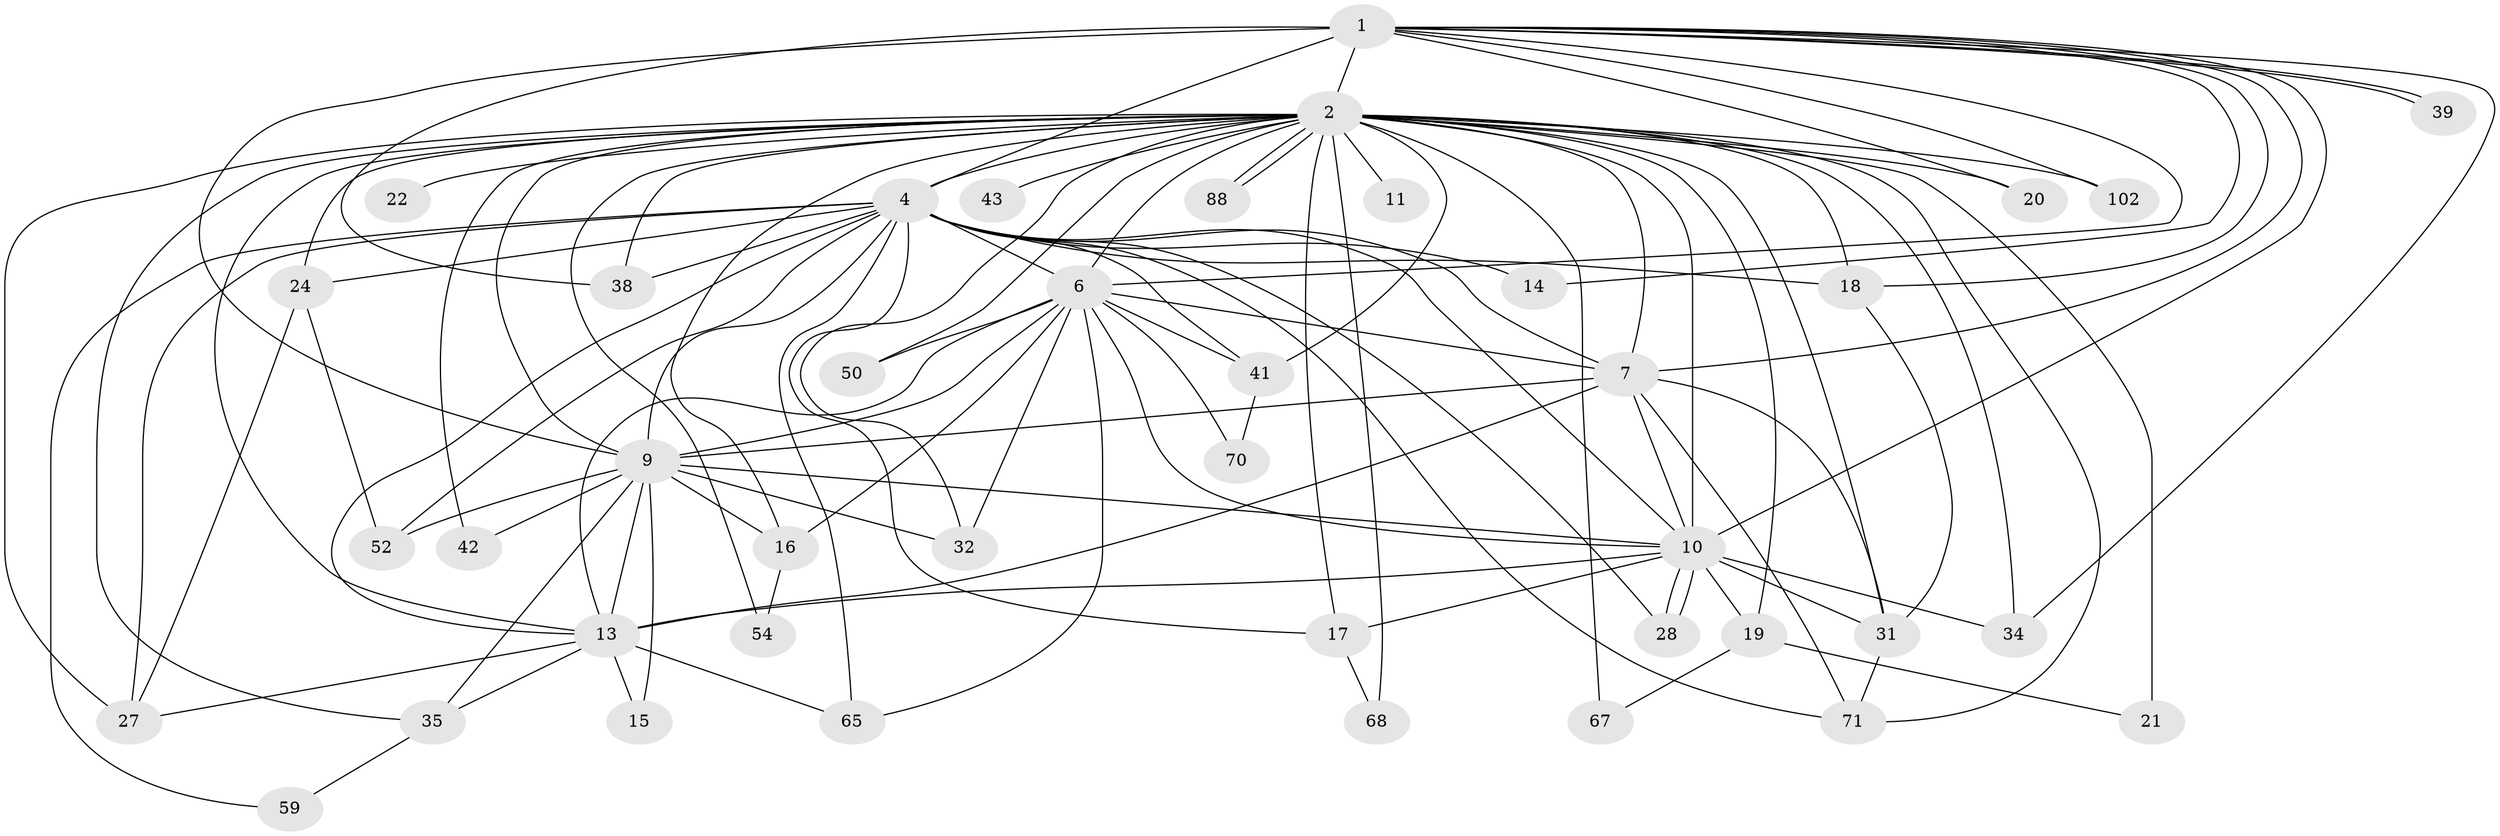 // original degree distribution, {20: 0.019417475728155338, 24: 0.019417475728155338, 25: 0.009708737864077669, 18: 0.019417475728155338, 19: 0.019417475728155338, 16: 0.009708737864077669, 2: 0.5145631067961165, 7: 0.019417475728155338, 5: 0.04854368932038835, 4: 0.11650485436893204, 3: 0.1941747572815534, 6: 0.009708737864077669}
// Generated by graph-tools (version 1.1) at 2025/17/03/04/25 18:17:26]
// undirected, 41 vertices, 107 edges
graph export_dot {
graph [start="1"]
  node [color=gray90,style=filled];
  1;
  2 [super="+3+8+96"];
  4 [super="+77"];
  6 [super="+60+74+98"];
  7;
  9 [super="+23"];
  10 [super="+80+44+40+49+46"];
  11;
  13 [super="+33+26+37"];
  14;
  15;
  16 [super="+82+61"];
  17;
  18 [super="+25"];
  19;
  20 [super="+103"];
  21 [super="+30"];
  22;
  24 [super="+76"];
  27 [super="+55"];
  28 [super="+79"];
  31 [super="+92+53+66"];
  32;
  34 [super="+57"];
  35 [super="+72"];
  38 [super="+56"];
  39;
  41 [super="+58"];
  42;
  43;
  50;
  52 [super="+78"];
  54;
  59;
  65;
  67 [super="+99"];
  68;
  70;
  71;
  88;
  102;
  1 -- 2 [weight=6];
  1 -- 4 [weight=2];
  1 -- 6;
  1 -- 7;
  1 -- 9;
  1 -- 10;
  1 -- 14;
  1 -- 18;
  1 -- 38;
  1 -- 39;
  1 -- 39;
  1 -- 102;
  1 -- 20;
  1 -- 34;
  2 -- 4 [weight=6];
  2 -- 6 [weight=6];
  2 -- 7 [weight=5];
  2 -- 9 [weight=4];
  2 -- 10 [weight=8];
  2 -- 21 [weight=2];
  2 -- 22 [weight=2];
  2 -- 24 [weight=2];
  2 -- 27 [weight=3];
  2 -- 34;
  2 -- 43 [weight=2];
  2 -- 88;
  2 -- 88;
  2 -- 16 [weight=2];
  2 -- 67 [weight=3];
  2 -- 68;
  2 -- 11 [weight=2];
  2 -- 71;
  2 -- 13;
  2 -- 18 [weight=2];
  2 -- 19;
  2 -- 20 [weight=2];
  2 -- 35;
  2 -- 38;
  2 -- 41 [weight=2];
  2 -- 42;
  2 -- 50;
  2 -- 54;
  2 -- 32;
  2 -- 102;
  2 -- 17;
  2 -- 31;
  4 -- 6;
  4 -- 7;
  4 -- 9;
  4 -- 10 [weight=2];
  4 -- 14;
  4 -- 17;
  4 -- 18;
  4 -- 41;
  4 -- 52;
  4 -- 59;
  4 -- 65;
  4 -- 28;
  4 -- 24;
  4 -- 71;
  4 -- 38;
  4 -- 27;
  4 -- 13;
  6 -- 7 [weight=2];
  6 -- 9;
  6 -- 10;
  6 -- 13 [weight=2];
  6 -- 50;
  6 -- 65;
  6 -- 70;
  6 -- 41;
  6 -- 32;
  6 -- 16;
  7 -- 9;
  7 -- 10;
  7 -- 31 [weight=2];
  7 -- 71;
  7 -- 13 [weight=2];
  9 -- 10 [weight=2];
  9 -- 15;
  9 -- 16 [weight=2];
  9 -- 32;
  9 -- 35;
  9 -- 42;
  9 -- 52;
  9 -- 13;
  10 -- 19;
  10 -- 28;
  10 -- 28;
  10 -- 34;
  10 -- 17;
  10 -- 13 [weight=2];
  10 -- 31;
  13 -- 15;
  13 -- 35;
  13 -- 27;
  13 -- 65;
  16 -- 54;
  17 -- 68;
  18 -- 31;
  19 -- 67;
  19 -- 21;
  24 -- 27;
  24 -- 52;
  31 -- 71;
  35 -- 59;
  41 -- 70;
}
